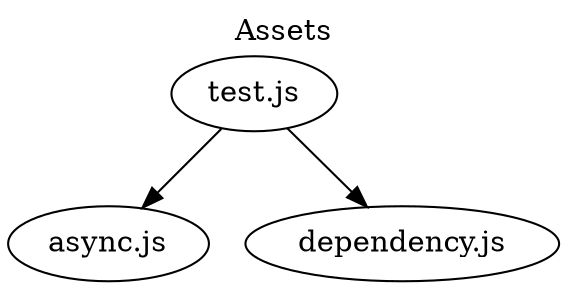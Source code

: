 digraph assets {
  labelloc="t";
  label="Assets";

  "test.js";
  "async.js";
  "dependency.js";

  "test.js" -> "dependency.js";
  "test.js" -> "async.js";
}